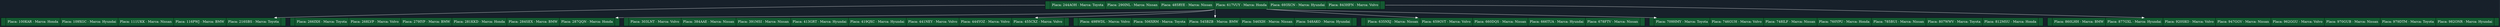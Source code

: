 digraph G {
bgcolor="#17202a";
node [shape=record, style=filled, fillcolor="#145a32", fontcolor="white"];
edge [color="white"];
nodo0 [label="<p0> |Placa: 244AOH - Marca: Toyota|Placa: 290INL - Marca: Nissan|Placa: 485RYE - Marca: Nissan|Placa: 617VUY - Marca: Honda|Placa: 693XCN - Marca: Hyundai|Placa: 843HFN - Marca: Volvo| <p6>"];
nodo5 [label="<p0> |Placa: 100KAR - Marca: Honda|Placa: 109XGC - Marca: Hyundai|Placa: 111UKK - Marca: Nissan|Placa: 116PWJ - Marca: BMW|Placa: 216SBS - Marca: Toyota| <p5>"];
nodo0:p0 -> nodo5;
nodo7 [label="<p0> |Placa: 266IXH - Marca: Toyota|Placa: 268LVP - Marca: Volvo|Placa: 279IYP - Marca: BMW|Placa: 281KKD - Marca: Honda|Placa: 284SEX - Marca: BMW|Placa: 287QQN - Marca: Honda| <p6>"];
nodo0:p1 -> nodo7;
nodo9 [label="<p0> |Placa: 303LNT - Marca: Volvo|Placa: 384AAE - Marca: Nissan|Placa: 391MSI - Marca: Nissan|Placa: 413GRT - Marca: Hyundai|Placa: 419QXC - Marca: Hyundai|Placa: 441NEY - Marca: Volvo|Placa: 444YOZ - Marca: Volvo|Placa: 455CXZ - Marca: Volvo| <p8>"];
nodo0:p2 -> nodo9;
nodo11 [label="<p0> |Placa: 498WDL - Marca: Volvo|Placa: 506XRM - Marca: Toyota|Placa: 545BZB - Marca: BMW|Placa: 546XIH - Marca: Nissan|Placa: 548AKO - Marca: Hyundai| <p5>"];
nodo0:p3 -> nodo11;
nodo13 [label="<p0> |Placa: 635NXJ - Marca: Nissan|Placa: 659GVT - Marca: Volvo|Placa: 660DQS - Marca: Nissan|Placa: 666TUA - Marca: Hyundai|Placa: 678FTV - Marca: Nissan| <p5>"];
nodo0:p4 -> nodo13;
nodo15 [label="<p0> |Placa: 709HMY - Marca: Toyota|Placa: 746GUH - Marca: Volvo|Placa: 748ILF - Marca: Nissan|Placa: 760YPU - Marca: Honda|Placa: 785BUI - Marca: Nissan|Placa: 807WWV - Marca: Toyota|Placa: 812MSU - Marca: Honda| <p7>"];
nodo0:p5 -> nodo15;
nodo17 [label="<p0> |Placa: 860LHH - Marca: BMW|Placa: 877GXL - Marca: Hyundai|Placa: 920SKO - Marca: Volvo|Placa: 947GGV - Marca: Nissan|Placa: 962GGU - Marca: Volvo|Placa: 970GUB - Marca: Nissan|Placa: 979DTM - Marca: Toyota|Placa: 982ONR - Marca: Hyundai| <p8>"];
nodo0:p6 -> nodo17;
}